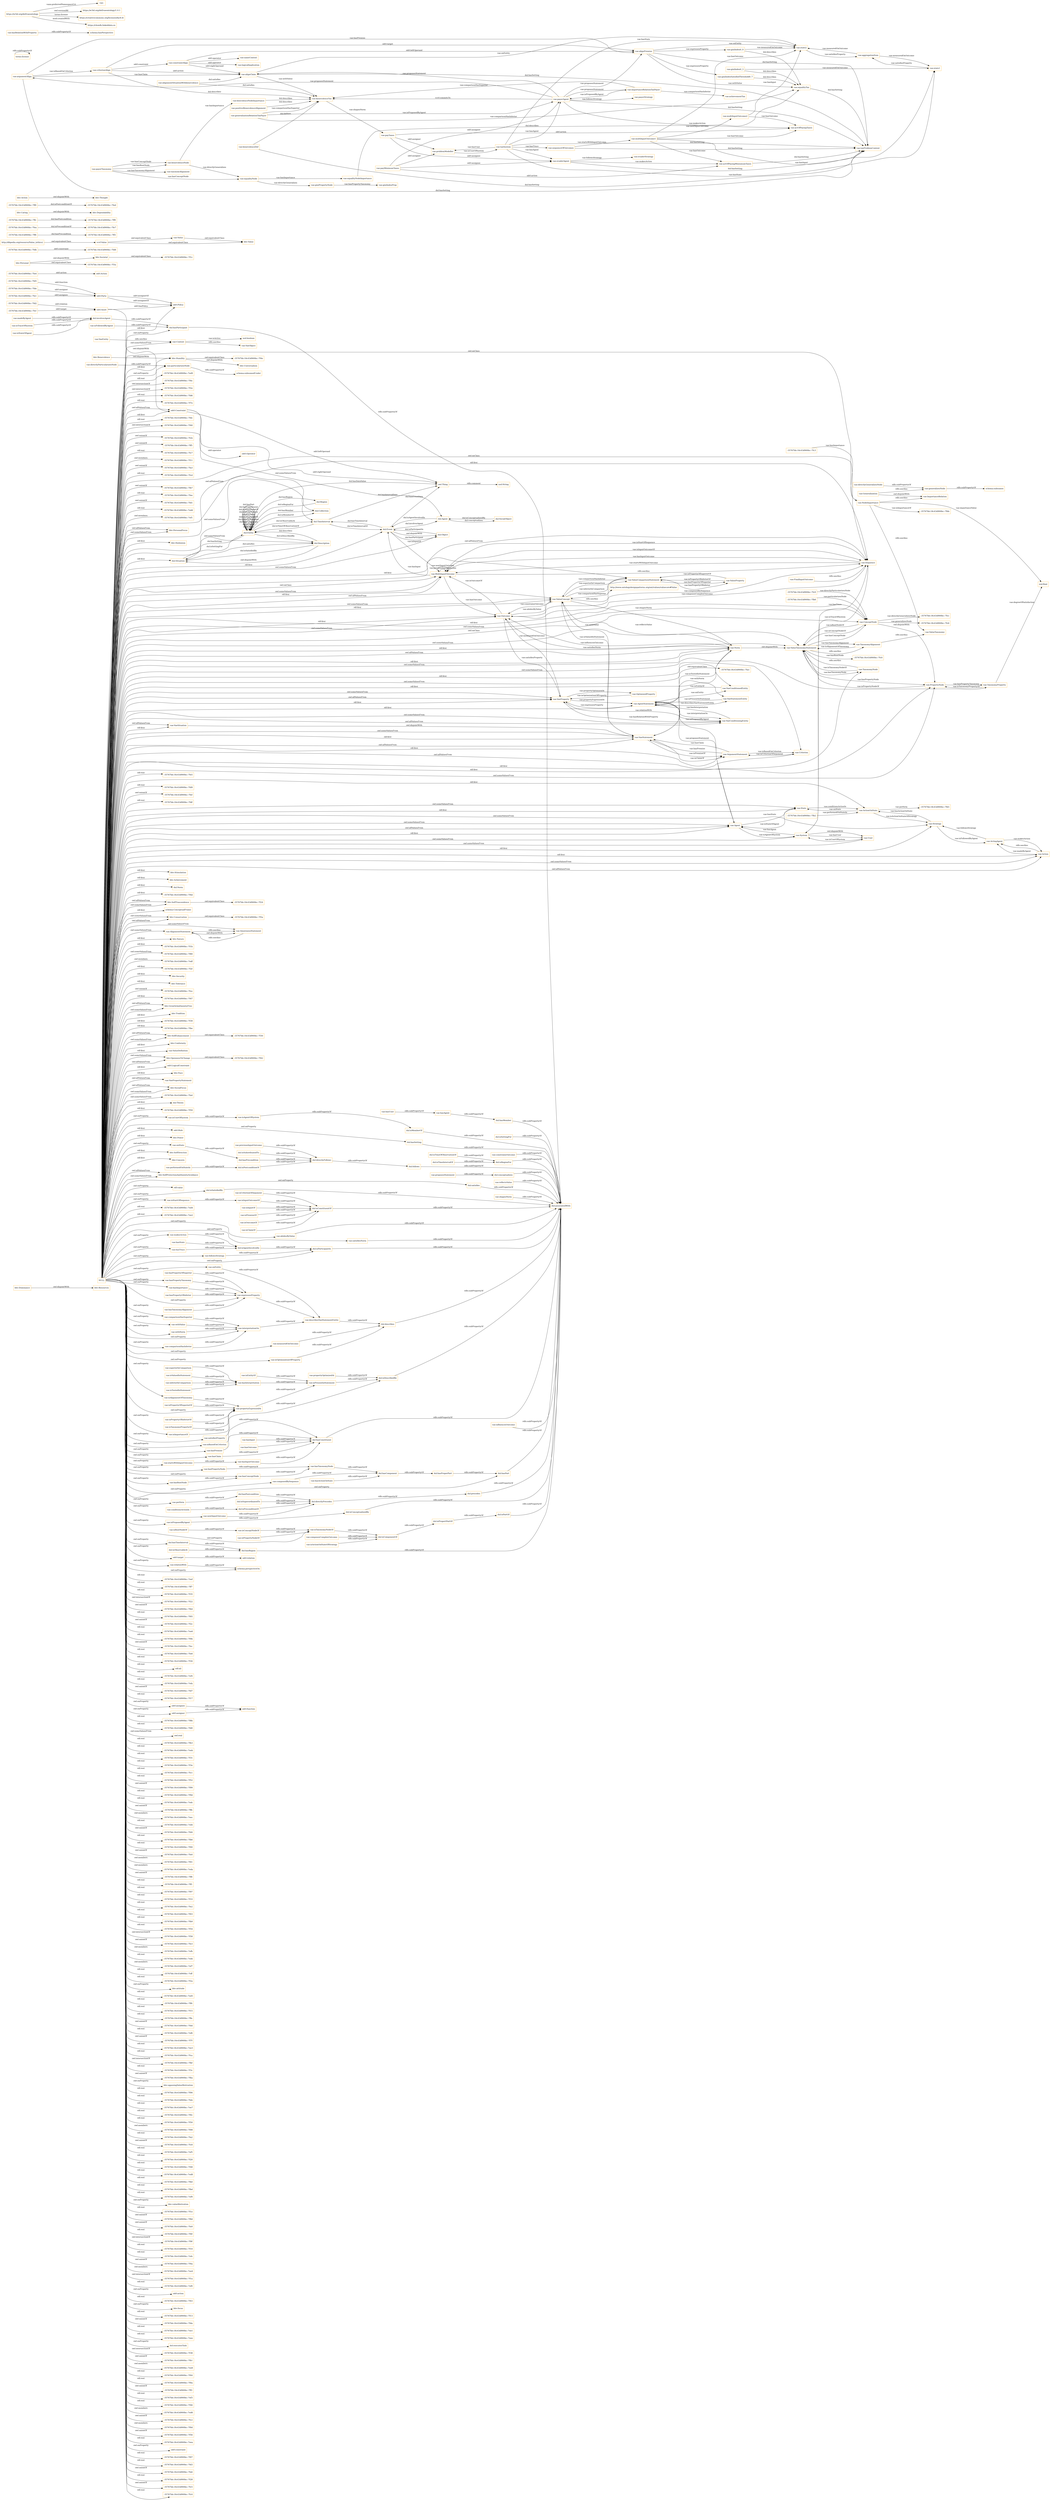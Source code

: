 digraph ar2dtool_diagram { 
rankdir=LR;
size="1501"
node [shape = rectangle, color="orange"]; "bhv:Dominance" "dul:Situation" "odrl:Action" "bhv:PersonalFocus" "bhv:Hedonism" "bhv:Societal" "-35767bb:18c43d900bc:-7fdb" "vae:NodeImportance" "-35767bb:18c43d900bc:-7fc9" "bhv:Universalism" "-35767bb:18c43d900bc:-7fc3" "vae:Value" "-35767bb:18c43d900bc:-7ff3" "bhv:Stimulation" "odrl:Policy" "bhv:Achievement" "bhv:Value" "dul:Norm" "odrl:Operator" "-35767bb:18c43d900bc:-7f4d" "-35767bb:18c43d900bc:-7fcf" "-35767bb:18c43d900bc:-7f42" "vae:VaeProperty" "bhv:SelfTrascendence" "vae:Outcome" "-35767bb:18c43d900bc:-7fea" "schema:ConceptualFrame" "-35767bb:18c43d900bc:-7fe7" "vae:VaeEntity" "vae:MultiInputOutcome" "-35767bb:18c43d900bc:-7ff9" "-35767bb:18c43d900bc:-7fe4" "bhv:Conservation" "vae:AlignmentStatement" "bhv:Dependability" "dul:SocialObject" "bhv:Caring" "-35767bb:18c43d900bc:-7f4e" "odrl:Asset" "bhv:Nature" "-35767bb:18c43d900bc:-7fd5" "-35767bb:18c43d900bc:-7f1b" "vae:Generalization" "-35767bb:18c43d900bc:-7f80" "-35767bb:18c43d900bc:-7fc0" "vae:Context" "vae:ActionOnState" "vae:VaeStatement" "vae:TaxonomyProperty" "-35767bb:18c43d900bc:-7f3a" "-35767bb:18c43d900bc:-7f2f" "bhv:Security" "vae:ConceptNode" "dul:Object" "-35767bb:18c43d900bc:-7f30" "bhv:Tolerance" "vae:System" "http://dbpedia.org/resource/Value_(ethics)" "bhv:Humility" "-35767bb:18c43d900bc:-7fc6" "-35767bb:18c43d900bc:-7ffc" "-35767bb:18c43d900bc:-7f47" "odrl:Party" "vae:Norm" "bhv:GrowthAndAnxietyFree" "vae:User" "vae:Sequence" "-35767bb:18c43d900bc:-7fa1" "vae:AgentStatement" "vae:VaeConditionedEntity" "bhv:Tradition" "dul:Event" "dul:Agent" "vae:ValueTaxonomyStatement" "-35767bb:18c43d900bc:-7fb8" "-35767bb:18c43d900bc:-7ff0" "-35767bb:18c43d900bc:-7f39" "-35767bb:18c43d900bc:-7fbe" "vae:TaxonomyAlignment" "bhv:SelfEnhancement" "vae:Strategy" "-35767bb:18c43d900bc:-7fb2" "vae:Agent" "bhv:Benevolence" "vae:FinalInputOutcome" "-35767bb:18c43d900bc:-7fcc" "-35767bb:18c43d900bc:-7f1c" "vae:VaeSituation" "bhv:Conformity" "vae:Action" "-35767bb:18c43d900bc:-7f5a" "bhv:Resources" "dul:Collection" "vae:AwarenessStatement" "-35767bb:18c43d900bc:-7ff6" "vae:ValueDefinition" "bhv:OpennessToChange" "vae:ActingAgent" "odrl:LogicalConstraint" "vae:ValueConcept" "vae:PropertyNode" "vae:ValueProperty" "vae:ValueComparisonStatement" "-35767bb:18c43d900bc:-7fd2" "vae:VaeStatementEntity" "vae:Criterion" "bhv:Thought" "dul:TimeInterval" "vae:State" "dul:Entity" "bhv:Face" "vae:VaeConditioningEntity" "vae:TaxonomyNode" "vae:VaePropertyStatement" "bhv:SocialFocus" "-35767bb:18c43d900bc:-7fa4" "-35767bb:18c43d900bc:-7fde" "odrl:Constraint" "-35767bb:18c43d900bc:-7fd8" "vae:OptimizedProperty" "dul:Theory" "-35767bb:18c43d900bc:-7f59" "dul:Region" "dul:Description" "bhv:Action" "vcvf:Value" "odrl:Rule" "bhv:Power" "vae:ImportanceRelation" "-35767bb:18c43d900bc:-7fb5" "bhv:Personal" "-35767bb:18c43d900bc:-7f24" "vae:ArgumentStatement" "-35767bb:18c43d900bc:-7fed" "-35767bb:18c43d900bc:-7fbb" "bhv:SelfDirection" "bhv:Concern" "-35767bb:18c43d900bc:-7fe1" "bhv:SelfProtectionAndAnxietyAvoidance" ; /*classes style*/
	"bhv:Action" -> "bhv:Thought" [ label = "owl:disjointWith" ];
	"vae:particularizesNode" -> "schema:subsumedUnder" [ label = "rdfs:subPropertyOf" ];
	"vae:hasConceptNode" -> "vae:hasTaxonomyNode" [ label = "rdfs:subPropertyOf" ];
	"vae:ConceptNode" -> "vae:PropertyNode" [ label = "owl:disjointWith" ];
	"vae:argumentAlign" -> "vae:criterionAlign" [ label = "vae:isBasedOnCriterion" ];
	"vae:argumentAlign" -> "vae:alignPremise" [ label = "vae:hasPremise" ];
	"vae:argumentAlign" -> "vae:alignClaim" [ label = "vae:hasClaim" ];
	"vae:argumentAlign" -> "vae:taxProblemContext" [ label = "dul:hasSetting" ];
	"vae:isTaxonomyNodeOf" -> "dul:isComponentOf" [ label = "rdfs:subPropertyOf" ];
	"vae:previousInputOutcome" -> "dul:directlyFollows" [ label = "rdfs:subPropertyOf" ];
	"vae:proposesStatement" -> "dul:conceptualizes" [ label = "rdfs:subPropertyOf" ];
	"vae:hasTaxonomyNode" -> "dul:hasComponent" [ label = "rdfs:subPropertyOf" ];
	"vae:giniPropertyNode" -> "vae:giniIndexProp" [ label = "vae:hasPropertyTaxonomy" ];
	"dul:isSatisfiedBy" -> "dul:associatedWith" [ label = "rdfs:subPropertyOf" ];
	"vae:nextInputOutcome" -> "dul:directlyPrecedes" [ label = "rdfs:subPropertyOf" ];
	"vae:abidesByValue" -> "dul:associatedWith" [ label = "rdfs:subPropertyOf" ];
	"vae:VaeSituation" -> "vae:VaeStatement" [ label = "owl:disjointWith" ];
	"vae:benvolenceNodeImportance" -> "vae:benevolenceTax" [ label = "dul:describes" ];
	"dul:conceptualizes" -> "dul:associatedWith" [ label = "rdfs:subPropertyOf" ];
	"vae:comparisonHasInferior" -> "vae:interpretationOn" [ label = "rdfs:subPropertyOf" ];
	"vae:hasTrace" -> "dul:isAgentInvolvedIn" [ label = "rdfs:subPropertyOf" ];
	"vae:shapesNorm" -> "dul:associatedWith" [ label = "rdfs:subPropertyOf" ];
	"vae:isInputOf" -> "dul:isConstituentOf" [ label = "rdfs:subPropertyOf" ];
	"dul:involvesAgent" -> "dul:hasParticipant" [ label = "rdfs:subPropertyOf" ];
	"dul:isObservableAt" -> "dul:hasRegion" [ label = "rdfs:subPropertyOf" ];
	"terms:license" -> "terms:license" [ label = "rdfs:subPropertyOf" ];
	"vae:multiInputOutcome2" -> "vae:actOfPayingTaxes" [ label = "vae:hasOutcome" ];
	"vae:multiInputOutcome2" -> "vae:state2" [ label = "vae:hasInput" ];
	"vae:satisfiesNorm" -> "dul:associatedWith" [ label = "rdfs:subPropertyOf" ];
	"bhv:SelfTrascendence" -> "-35767bb:18c43d900bc:-7f24" [ label = "owl:equivalentClass" ];
	"dul:isAgentInvolvedIn" -> "dul:isParticipantIn" [ label = "rdfs:subPropertyOf" ];
	"http://dbpedia.org/resource/Value_(ethics)" -> "vcvf:Value" [ label = "owl:equivalentClass" ];
	"vae:describesVaeStatementEntity" -> "dul:describes" [ label = "rdfs:subPropertyOf" ];
	"vae:hasPropertyTaxonomy" -> "vae:expressesProperty" [ label = "rdfs:subPropertyOf" ];
	"dul:Event" -> "dul:Object" [ label = "owl:disjointWith" ];
	"vae:isPremiseOf" -> "dul:isConstituentOf" [ label = "rdfs:subPropertyOf" ];
	"dul:isConstituentOf" -> "dul:associatedWith" [ label = "rdfs:subPropertyOf" ];
	"vae:interpretationOn" -> "vae:describesVaeStatementEntity" [ label = "rdfs:subPropertyOf" ];
	"vae:isTestedInStatement" -> "vae:hasInterpretation" [ label = "rdfs:subPropertyOf" ];
	"dul:Description" -> "dul:Situation" [ label = "owl:disjointWith" ];
	"vae:giniIndex0_3" -> "vae:state1" [ label = "vae:measuredOnOutcome" ];
	"vae:giniIndex0_3" -> "vae:equalityTax" [ label = "dul:describes" ];
	"vae:madeByAgent" -> "dul:involvesAgent" [ label = "rdfs:subPropertyOf" ];
	"dul:isPreconditionOf" -> "dul:directlyPrecedes" [ label = "rdfs:subPropertyOf" ];
	"vae:isOutcomeOf" -> "dul:isConstituentOf" [ label = "rdfs:subPropertyOf" ];
	"vae:isPresentInStatement" -> "dul:isDescribedBy" [ label = "rdfs:subPropertyOf" ];
	"vae:hasInput" -> "dul:hasConstituent" [ label = "rdfs:subPropertyOf" ];
	"bhv:Personal" -> "bhv:Societal" [ label = "owl:disjointWith" ];
	"bhv:Personal" -> "-35767bb:18c43d900bc:-7f3a" [ label = "owl:equivalentClass" ];
	"vae:hasUser" -> "vae:hasAgent" [ label = "rdfs:subPropertyOf" ];
	"vae:equalityTax" -> "vae:taxProblemContext" [ label = "dul:hasSetting" ];
	"vae:influencesOutcome" -> "dul:associatedWith" [ label = "rdfs:subPropertyOf" ];
	"dul:hasPart" -> "dul:associatedWith" [ label = "rdfs:subPropertyOf" ];
	"vae:onState" -> "dul:hasPrecondition" [ label = "rdfs:subPropertyOf" ];
	"vae:hasActionOnState" -> "dul:hasComponent" [ label = "rdfs:subPropertyOf" ];
	"vae:AgentStatement" -> "-35767bb:18c43d900bc:-7fa1" [ label = "owl:equivalentClass" ];
	"vae:hasPropertyNode" -> "vae:hasTaxonomyNode" [ label = "rdfs:subPropertyOf" ];
	"vae:payMinimumTaxes" -> "vae:problemModeller" [ label = "odrl:assigner" ];
	"vae:payMinimumTaxes" -> "vae:payerAgent" [ label = "odrl:assignee" ];
	"vae:payMinimumTaxes" -> "vae:evaderAgent" [ label = "odrl:assignee" ];
	"vae:payMinimumTaxes" -> "vae:actOfPayingMiniumumTaxes" [ label = "odrl:action" ];
	"vae:equalityNode" -> "vae:giniPropertyNode" [ label = "vae:directlyGeneralizes" ];
	"vae:equalityNode" -> "vae:equalityNodeImportance" [ label = "vae:hasImportance" ];
	"dul:hasPrecondition" -> "dul:directlyFollows" [ label = "rdfs:subPropertyOf" ];
	"vae:hasPropertyOfSuperior" -> "vae:expressesProperty" [ label = "rdfs:subPropertyOf" ];
	"odrl:Asset" -> "odrl:Constraint" [ label = "owl:disjointWith" ];
	"bhv:Conservation" -> "-35767bb:18c43d900bc:-7f5a" [ label = "owl:equivalentClass" ];
	"dul:hasRegion" -> "dul:associatedWith" [ label = "rdfs:subPropertyOf" ];
	"vae:isPropertyNodeOf" -> "vae:isTaxonomyNodeOf" [ label = "rdfs:subPropertyOf" ];
	"bhv:Societal" -> "-35767bb:18c43d900bc:-7f1c" [ label = "owl:equivalentClass" ];
	"dul:precedes" -> "dul:associatedWith" [ label = "rdfs:subPropertyOf" ];
	"vae:comparisonHasSuperior" -> "vae:interpretationOn" [ label = "rdfs:subPropertyOf" ];
	"vae:hasOutcome" -> "dul:hasConstituent" [ label = "rdfs:subPropertyOf" ];
	"vae:Norm" -> "vae:ValueTaxonomyStatement" [ label = "owl:disjointWith" ];
	"vae:alignPremise" -> "vae:equalityTax" [ label = "vae:withValue" ];
	"vae:alignPremise" -> "vae:state2" [ label = "vae:onEntity" ];
	"vae:alignPremise" -> "vae:giniIndexSatisfiedThreshold0_7" [ label = "vae:expressesProperty" ];
	"vae:alignPremise" -> "vae:giniIndex0_9" [ label = "vae:expressesProperty" ];
	"vae:alignPremise" -> "vae:taxProblemContext" [ label = "dul:hasSetting" ];
	"vae:isProposedByAgent" -> "dul:isConceptualizedBy" [ label = "rdfs:subPropertyOf" ];
	"dul:isComponentOf" -> "dul:isPropertPartOf" [ label = "rdfs:subPropertyOf" ];
	"vae:Value" -> "bhv:Value" [ label = "owl:equivalentClass" ];
	"bhv:Dominance" -> "bhv:Resources" [ label = "owl:disjointWith" ];
	"vae:isEntityOf" -> "vae:isPresentInStatement" [ label = "rdfs:subPropertyOf" ];
	"dul:isConceptualizedBy" -> "dul:associatedWith" [ label = "rdfs:subPropertyOf" ];
	"vae:MultiInputOutcome" -> "vae:Sequence" [ label = "rdfs:seeAlso" ];
	"vae:propertyExpressedAt" -> "vae:isPresentInStatement" [ label = "rdfs:subPropertyOf" ];
	"vae:payerAgent" -> "vae:taxProblemContext" [ label = "dul:hasSetting" ];
	"vae:payerAgent" -> "vae:importanceRelationTaxPayer" [ label = "vae:proposesStatement" ];
	"vae:payerAgent" -> "vae:payerStrategy" [ label = "vae:followsStrategy" ];
	"vae:payerAgent" -> "vae:benevolenceTax" [ label = "vcvf:commitsTo" ];
	"vae:payerAgent" -> "vae:argumentAlign" [ label = "vae:proposesStatement" ];
	"vae:payerAgent" -> "vae:alignClaim" [ label = "vae:proposesStatement" ];
	"vae:payerAgent" -> "vae:actOfPayingTaxes" [ label = "vae:makesAction" ];
	"vae:payerAgent" -> "vae:alignPremise" [ label = "vae:proposesStatement" ];
	"vae:hasState" -> "dul:isAgentInvolvedIn" [ label = "rdfs:subPropertyOf" ];
	"vae:AwarenessStatement" -> "vae:AlignmentStatement" [ label = "rdfs:seeAlso" ];
	"vae:isConceptNodeOf" -> "vae:isTaxonomyNodeOf" [ label = "rdfs:subPropertyOf" ];
	"bhv:Caring" -> "bhv:Dependability" [ label = "owl:disjointWith" ];
	"vae:payTaxes" -> "vae:problemModeller" [ label = "odrl:assigner" ];
	"vae:payTaxes" -> "vae:evaderAgent" [ label = "odrl:assignee" ];
	"vae:payTaxes" -> "vae:actOfPayingTaxes" [ label = "odrl:action" ];
	"vae:hasRootNode" -> "vae:hasConceptNode" [ label = "rdfs:subPropertyOf" ];
	"vae:isAgentOfSystem" -> "dul:isMemberOf" [ label = "rdfs:subPropertyOf" ];
	"dul:hasProperPart" -> "dul:hasPart" [ label = "rdfs:subPropertyOf" ];
	"vae:aggregationSum" -> "vae:state2" [ label = "vae:measuredOnOutcome" ];
	"vae:aggregationSum" -> "vae:state1" [ label = "vae:measuredOnOutcome" ];
	"vae:ValueConcept" -> "http://www.ontologydesignpatterns.org/ont/values/valuecore#Value" [ label = "rdfs:seeAlso" ];
	"vae:state1" -> "vae:aggregationSum" [ label = "vae:satisfiesProperty" ];
	"vae:isInputOutcomeOf" -> "dul:isConstituentOf" [ label = "rdfs:subPropertyOf" ];
	"vae:payerTaxonomy" -> "vae:taxonomAlignment" [ label = "vae:hasTaxonomyAlignment" ];
	"vae:payerTaxonomy" -> "vae:benevolenceNode" [ label = "vae:hasRootNode" ];
	"vae:payerTaxonomy" -> "vae:equalityNode" [ label = "vae:hasConceptNode" ];
	"vae:payerTaxonomy" -> "vae:benevolenceNode" [ label = "vae:hasConceptNode" ];
	"vae:isTaxonomyPropertyOf" -> "vae:propertyExpressedAt" [ label = "rdfs:subPropertyOf" ];
	"vae:giniIndex0_9" -> "vae:state2" [ label = "vae:measuredOnOutcome" ];
	"vae:giniIndex0_9" -> "vae:equalityTax" [ label = "dul:describes" ];
	"vae:directlyParticularizesNode" -> "vae:particularizesNode" [ label = "rdfs:subPropertyOf" ];
	"vae:isRootNodeOf" -> "vae:isConceptNodeOf" [ label = "rdfs:subPropertyOf" ];
	"vae:problemModeller" -> "vae:taxSystem" [ label = "vae:isUserOfSystem" ];
	"dul:hasSetting" -> "dul:associatedWith" [ label = "rdfs:subPropertyOf" ];
	"dul:hasMember" -> "dul:associatedWith" [ label = "rdfs:subPropertyOf" ];
	"vae:expressesProperty" -> "vae:describesVaeStatementEntity" [ label = "rdfs:subPropertyOf" ];
	"vae:taxSystem" -> "vae:problemModeller" [ label = "vae:hasUser" ];
	"vae:taxSystem" -> "vae:sequenceOfOutcomes" [ label = "vae:hasTrace" ];
	"vae:taxSystem" -> "vae:state2" [ label = "vae:hasState" ];
	"vae:taxSystem" -> "vae:state1" [ label = "vae:hasState" ];
	"vae:taxSystem" -> "vae:payerAgent" [ label = "vae:hasAgent" ];
	"vae:taxSystem" -> "vae:evaderAgent" [ label = "vae:hasAgent" ];
	"vae:taxSystem" -> "vae:taxProblemContext" [ label = "dul:hasSetting" ];
	"vae:hasAgent" -> "dul:hasMember" [ label = "rdfs:subPropertyOf" ];
	"vae:isFollowedByAgent" -> "dul:hasParticipant" [ label = "rdfs:subPropertyOf" ];
	"vae:criterionAlign" -> "vae:alignPremise" [ label = "odrl:target" ];
	"vae:criterionAlign" -> "vae:constraintAlign" [ label = "odrl:constraint" ];
	"vae:criterionAlign" -> "vae:alignClaim" [ label = "odrl:action" ];
	"vae:criterionAlign" -> "vae:benevolenceTax" [ label = "dul:describes" ];
	"vae:hasRelationWithProperty" -> "schema:hasPerspective" [ label = "rdfs:subPropertyOf" ];
	"vae:measuredOnOutcome" -> "dul:describes" [ label = "rdfs:subPropertyOf" ];
	"vae:isImportanceOf" -> "vae:propertyExpressedAt" [ label = "rdfs:subPropertyOf" ];
	"dul:isSettingFor" -> "dul:associatedWith" [ label = "rdfs:subPropertyOf" ];
	"vae:perform" -> "dul:hasPostcondition" [ label = "rdfs:subPropertyOf" ];
	"vcvf:Value" -> "bhv:Value" [ label = "owl:equivalentClass" ];
	"vcvf:Value" -> "vae:Value" [ label = "owl:equivalentClass" ];
	"dul:isPartOf" -> "dul:associatedWith" [ label = "rdfs:subPropertyOf" ];
	"vae:isTraceOfSystem" -> "dul:involvesAgent" [ label = "rdfs:subPropertyOf" ];
	"dul:isParticipantIn" -> "dul:associatedWith" [ label = "rdfs:subPropertyOf" ];
	"vae:directlyGeneralizesNode" -> "vae:generalizesNode" [ label = "rdfs:subPropertyOf" ];
	"dul:hasTimeInterval" -> "dul:hasRegion" [ label = "rdfs:subPropertyOf" ];
	"vae:importanceRelationTaxPayer" -> "vae:payerAgent" [ label = "vae:isProposedByAgent" ];
	"vae:importanceRelationTaxPayer" -> "vae:benevolenceTax" [ label = "vae:comparisonHasSuperior" ];
	"vae:importanceRelationTaxPayer" -> "vae:achievementTax" [ label = "vae:comparisonHasInferior" ];
	"vae:conditionsActionIn" -> "dul:isPreconditionOf" [ label = "rdfs:subPropertyOf" ];
	"vae:superiorInComparison" -> "vae:hasInterpretation" [ label = "rdfs:subPropertyOf" ];
	"vae:System" -> "vae:User" [ label = "owl:disjointWith" ];
	"dul:satisfies" -> "dul:associatedWith" [ label = "rdfs:subPropertyOf" ];
	"vae:TaxonomyNode" -> "vae:ValueTaxonomyStatement" [ label = "rdfs:seeAlso" ];
	"vae:ValueTaxonomyStatement" -> "vae:TaxonomyAlignment" [ label = "rdfs:seeAlso" ];
	"vae:followsStrategy" -> "dul:isParticipantIn" [ label = "rdfs:subPropertyOf" ];
	"vae:hasPropertyOfInferior" -> "vae:expressesProperty" [ label = "rdfs:subPropertyOf" ];
	"vae:composedBySequence" -> "dul:hasComponent" [ label = "rdfs:subPropertyOf" ];
	"vae:isActionOnStateOfStrategy" -> "dul:isComponentOf" [ label = "rdfs:subPropertyOf" ];
	"https://w3id.org/def/vaeontology" -> "vae:" [ label = "vann:preferredNamespaceUri" ];
	"https://w3id.org/def/vaeontology" -> "https://w3id.org/def/vaeontology/1.0.1" [ label = "owl:versionIRI" ];
	"https://w3id.org/def/vaeontology" -> "https://creativecommons.org/licenses/by/4.0/" [ label = "terms:license" ];
	"https://w3id.org/def/vaeontology" -> "https://chowlk.linkeddata.es" [ label = "mod:createdWith" ];
	"vae:benevolenceTax" -> "vae:payTaxes" [ label = "vae:shapesNorm" ];
	"dul:hasComponent" -> "dul:hasProperPart" [ label = "rdfs:subPropertyOf" ];
	"vae:startsWithInputOutcome" -> "vae:hasInputOutcome" [ label = "rdfs:subPropertyOf" ];
	"dul:hasParticipant" -> "dul:associatedWith" [ label = "rdfs:subPropertyOf" ];
	"vae:isOptimizationOfProperty" -> "dul:describes" [ label = "rdfs:subPropertyOf" ];
	"vae:propertyOptimizedAt" -> "dul:isDescribedBy" [ label = "rdfs:subPropertyOf" ];
	"bhv:Humility" -> "bhv:Universalism" [ label = "owl:disjointWith" ];
	"bhv:Humility" -> "-35767bb:18c43d900bc:-7f4e" [ label = "owl:equivalentClass" ];
	"vae:FinalInputOutcome" -> "vae:Sequence" [ label = "rdfs:seeAlso" ];
	"odrl:target" -> "odrl:relation" [ label = "rdfs:subPropertyOf" ];
	"vae:benevolenceDef" -> "vae:benevolenceTax" [ label = "dul:defines" ];
	"vae:benevolenceDef" -> "vae:taxProblemContext" [ label = "dul:hasSetting" ];
	"bhv:SelfEnhancement" -> "-35767bb:18c43d900bc:-7f30" [ label = "owl:equivalentClass" ];
	"dul:directlyPrecedes" -> "dul:precedes" [ label = "rdfs:subPropertyOf" ];
	"vae:makesAction" -> "dul:isAgentInvolvedIn" [ label = "rdfs:subPropertyOf" ];
	"vae:constrainsOutcome" -> "dul:associatedWith" [ label = "rdfs:subPropertyOf" ];
	"vae:withValue" -> "vae:interpretationOn" [ label = "rdfs:subPropertyOf" ];
	"vae:constraintAlign" -> "vae:alignClaim" [ label = "odrl:rightOperand" ];
	"vae:constraintAlign" -> "vae:sameContext" [ label = "odrl:operator" ];
	"vae:constraintAlign" -> "vae:logicalImplication" [ label = "odrl:operator" ];
	"vae:constraintAlign" -> "vae:alignPremise" [ label = "odrl:leftOperand" ];
	"dul:isRegionFor" -> "dul:associatedWith" [ label = "rdfs:subPropertyOf" ];
	"dul:describes" -> "dul:associatedWith" [ label = "rdfs:subPropertyOf" ];
	"vae:satisfiesProperty" -> "dul:isDescribedBy" [ label = "rdfs:subPropertyOf" ];
	"vae:isAlignmentOfTaxonomy" -> "vae:propertyExpressedAt" [ label = "rdfs:subPropertyOf" ];
	"vae:TaxonomyAlignment" -> "vae:ValueTaxonomy" [ label = "rdfs:seeAlso" ];
	"vae:generalizationRelationTaxPayer" -> "vae:payerAgent" [ label = "vae:isProposedByAgent" ];
	"vae:generalizationRelationTaxPayer" -> "vae:benevolenceTax" [ label = "vae:comparisonHasSuperior" ];
	"vae:generalizationRelationTaxPayer" -> "vae:equalityTax" [ label = "vae:comparisonHasInferior" ];
	"vae:hasImportance" -> "vae:expressesProperty" [ label = "rdfs:subPropertyOf" ];
	"vae:alignClaim" -> "vae:benevolenceTax" [ label = "vae:withValue" ];
	"vae:alignClaim" -> "vae:state2" [ label = "vae:onEntity" ];
	"vae:alignClaim" -> "vae:taxProblemContext" [ label = "dul:hasSetting" ];
	"dul:isDescribedBy" -> "dul:associatedWith" [ label = "rdfs:subPropertyOf" ];
	"vae:actOfPayingMiniumumTaxes" -> "vae:taxProblemContext" [ label = "dul:hasSetting" ];
	"vae:relationWith" -> "schema:perspectiveOn" [ label = "rdfs:subPropertyOf" ];
	"vae:NodeImportance" -> "vae:ValueTaxonomy" [ label = "rdfs:seeAlso" ];
	"vae:NodeImportance" -> "vae:ImportanceRelation" [ label = "rdfs:seeAlso" ];
	"dul:isSubordinatedTo" -> "dul:directlyFollows" [ label = "rdfs:subPropertyOf" ];
	"vae:multiInputOutcome1" -> "vae:multiInputOutcome2" [ label = "vae:nextInputOutcome" ];
	"vae:multiInputOutcome1" -> "vae:state2" [ label = "vae:hasOutcome" ];
	"vae:multiInputOutcome1" -> "vae:actOfPayingTaxes" [ label = "vae:hasOutcome" ];
	"vae:multiInputOutcome1" -> "vae:actOfPayingMiniumumTaxes" [ label = "vae:hasOutcome" ];
	"vae:multiInputOutcome1" -> "vae:state1" [ label = "vae:hasInput" ];
	"vae:Action" -> "vae:ActingAgent" [ label = "rdfs:seeAlso" ];
	"vae:isValuedInStatement" -> "vae:hasInterpretation" [ label = "rdfs:subPropertyOf" ];
	"vae:sequenceOfOutcomes" -> "vae:multiInputOutcome1" [ label = "vae:startsWithInputOutcome" ];
	"vae:sequenceOfOutcomes" -> "vae:taxProblemContext" [ label = "dul:hasSetting" ];
	"vae:inferiorInComparison" -> "vae:hasInterpretation" [ label = "rdfs:subPropertyOf" ];
	"vae:VaeEntity" -> "vae:Context" [ label = "rdfs:seeAlso" ];
	"vae:withNorm" -> "vae:interpretationOn" [ label = "rdfs:subPropertyOf" ];
	"vae:isClaimOf" -> "dul:isConstituentOf" [ label = "rdfs:subPropertyOf" ];
	"vae:hasInputOutcome" -> "dul:hasConstituent" [ label = "rdfs:subPropertyOf" ];
	"vae:alignmentSituationWithbenevolence" -> "vae:benevolenceTax" [ label = "dul:satisfies" ];
	"vae:alignmentSituationWithbenevolence" -> "vae:alignClaim" [ label = "dul:satisfies" ];
	"vae:isPropertyOfSuperiorOf" -> "vae:propertyExpressedAt" [ label = "rdfs:subPropertyOf" ];
	"vae:evaderAgent" -> "vae:actOfPayingMiniumumTaxes" [ label = "vae:makesAction" ];
	"vae:evaderAgent" -> "vae:evaderStrategy" [ label = "vae:followsStrategy" ];
	"vae:evaderAgent" -> "vae:taxProblemContext" [ label = "dul:hasSetting" ];
	"vae:isStateOfAgent" -> "dul:involvesAgent" [ label = "rdfs:subPropertyOf" ];
	"dul:isPropertPartOf" -> "dul:isPartOf" [ label = "rdfs:subPropertyOf" ];
	"vae:Generalization" -> "vae:generalizesNode" [ label = "rdfs:seeAlso" ];
	"vae:Generalization" -> "vae:ImportanceRelation" [ label = "owl:disjointWith" ];
	"vae:Context" -> "vae:VaeObject" [ label = "rdfs:seeAlso" ];
	"NULL" -> "-35767bb:18c43d900bc:-7eef" [ label = "rdf:rest" ];
	"NULL" -> "-35767bb:18c43d900bc:-7ff7" [ label = "rdf:rest" ];
	"NULL" -> "-35767bb:18c43d900bc:-7f35" [ label = "rdf:rest" ];
	"NULL" -> "-35767bb:18c43d900bc:-7f22" [ label = "owl:intersectionOf" ];
	"NULL" -> "-35767bb:18c43d900bc:-7fb4" [ label = "owl:unionOf" ];
	"NULL" -> "dul:Collection" [ label = "owl:allValuesFrom" ];
	"NULL" -> "vae:hasConceptNode" [ label = "owl:onProperty" ];
	"NULL" -> "-35767bb:18c43d900bc:-7f05" [ label = "rdf:rest" ];
	"NULL" -> "-35767bb:18c43d900bc:-7f2c" [ label = "owl:unionOf" ];
	"NULL" -> "-35767bb:18c43d900bc:-7fbe" [ label = "rdf:first" ];
	"NULL" -> "bhv:PersonalFocus" [ label = "owl:someValuesFrom" ];
	"NULL" -> "-35767bb:18c43d900bc:-7ee6" [ label = "rdf:rest" ];
	"NULL" -> "bhv:Hedonism" [ label = "rdf:first" ];
	"NULL" -> "-35767bb:18c43d900bc:-7f0b" [ label = "rdf:rest" ];
	"NULL" -> "bhv:Conservation" [ label = "owl:allValuesFrom" ];
	"NULL" -> "-35767bb:18c43d900bc:-7fec" [ label = "owl:unionOf" ];
	"NULL" -> "-35767bb:18c43d900bc:-7fe8" [ label = "rdf:rest" ];
	"NULL" -> "-35767bb:18c43d900bc:-7f26" [ label = "rdf:rest" ];
	"NULL" -> "rdf:nil" [ label = "rdf:rest" ];
	"NULL" -> "vae:VaeConditioningEntity" [ label = "owl:someValuesFrom" ];
	"NULL" -> "vae:isBasedOnCriterion" [ label = "owl:onProperty" ];
	"NULL" -> "-35767bb:18c43d900bc:-7ef4" [ label = "rdf:rest" ];
	"NULL" -> "vae:isTaxonomyNodeOf" [ label = "owl:onProperty" ];
	"NULL" -> "vae:interpretationOn" [ label = "owl:onProperty" ];
	"NULL" -> "vae:ConceptNode" [ label = "rdf:first" ];
	"NULL" -> "-35767bb:18c43d900bc:-7efa" [ label = "rdf:rest" ];
	"NULL" -> "vae:PropertyNode" [ label = "rdf:first" ];
	"NULL" -> "-35767bb:18c43d900bc:-7fd7" [ label = "owl:unionOf" ];
	"NULL" -> "-35767bb:18c43d900bc:-7f17" [ label = "rdf:rest" ];
	"NULL" -> "odrl:assignee" [ label = "owl:onProperty" ];
	"NULL" -> "-35767bb:18c43d900bc:-7f8b" [ label = "rdf:rest" ];
	"NULL" -> "vae:ConceptNode" [ label = "owl:someValuesFrom" ];
	"NULL" -> "-35767bb:18c43d900bc:-7fd0" [ label = "rdf:rest" ];
	"NULL" -> "vae:expressesProperty" [ label = "owl:onProperty" ];
	"NULL" -> "vae:VaeSituation" [ label = "owl:allValuesFrom" ];
	"NULL" -> "dul:hasSetting" [ label = "owl:onProperty" ];
	"NULL" -> "bhv:SelfTrascendence" [ label = "owl:someValuesFrom" ];
	"NULL" -> "owl:real" [ label = "owl:someValuesFrom" ];
	"NULL" -> "-35767bb:18c43d900bc:-7fb3" [ label = "rdf:rest" ];
	"NULL" -> "-35767bb:18c43d900bc:-7eeb" [ label = "rdf:rest" ];
	"NULL" -> "odrl:LogicalConstraint" [ label = "rdf:first" ];
	"NULL" -> "-35767bb:18c43d900bc:-7f31" [ label = "rdf:rest" ];
	"NULL" -> "-35767bb:18c43d900bc:-7f3e" [ label = "rdf:rest" ];
	"NULL" -> "vae:onEntity" [ label = "owl:onProperty" ];
	"NULL" -> "vae:VaeConditioningEntity" [ label = "owl:allValuesFrom" ];
	"NULL" -> "-35767bb:18c43d900bc:-7fc1" [ label = "rdf:rest" ];
	"NULL" -> "vae:TaxonomyNode" [ label = "rdf:first" ];
	"NULL" -> "vae:abidesByValue" [ label = "owl:onProperty" ];
	"NULL" -> "-35767bb:18c43d900bc:-7f52" [ label = "rdf:rest" ];
	"NULL" -> "vae:comparisonHasInferior" [ label = "owl:onProperty" ];
	"NULL" -> "vae:isUserOfSystem" [ label = "owl:onProperty" ];
	"NULL" -> "-35767bb:18c43d900bc:-7f99" [ label = "owl:unionOf" ];
	"NULL" -> "-35767bb:18c43d900bc:-7f9d" [ label = "rdf:rest" ];
	"NULL" -> "-35767bb:18c43d900bc:-7edc" [ label = "rdf:rest" ];
	"NULL" -> "-35767bb:18c43d900bc:-7ffb" [ label = "owl:unionOf" ];
	"NULL" -> "vae:ActionOnState" [ label = "rdf:first" ];
	"NULL" -> "vae:VaeStatement" [ label = "owl:someValuesFrom" ];
	"NULL" -> "vae:Criterion" [ label = "owl:allValuesFrom" ];
	"NULL" -> "odrl:Constraint" [ label = "owl:allValuesFrom" ];
	"NULL" -> "-35767bb:18c43d900bc:-7f47" [ label = "rdf:first" ];
	"NULL" -> "vae:VaeProperty" [ label = "owl:allValuesFrom" ];
	"NULL" -> "-35767bb:18c43d900bc:-7eec" [ label = "owl:members" ];
	"NULL" -> "-35767bb:18c43d900bc:-7efd" [ label = "rdf:rest" ];
	"NULL" -> "bhv:GrowthAndAnxietyFree" [ label = "owl:someValuesFrom" ];
	"NULL" -> "vae:withValue" [ label = "owl:onProperty" ];
	"NULL" -> "vae:Strategy" [ label = "owl:someValuesFrom" ];
	"NULL" -> "vae:ConceptNode" [ label = "owl:onClass" ];
	"NULL" -> "vae:Action" [ label = "rdf:first" ];
	"NULL" -> "-35767bb:18c43d900bc:-7fd4" [ label = "owl:unionOf" ];
	"NULL" -> "vae:MultiInputOutcome" [ label = "owl:someValuesFrom" ];
	"NULL" -> "-35767bb:18c43d900bc:-7fb6" [ label = "rdf:rest" ];
	"NULL" -> "-35767bb:18c43d900bc:-7f00" [ label = "rdf:rest" ];
	"NULL" -> "dul:hasPart" [ label = "owl:onProperty" ];
	"NULL" -> "vae:AwarenessStatement" [ label = "owl:someValuesFrom" ];
	"NULL" -> "-35767bb:18c43d900bc:-7fe0" [ label = "owl:unionOf" ];
	"NULL" -> "-35767bb:18c43d900bc:-7f01" [ label = "owl:members" ];
	"NULL" -> "-35767bb:18c43d900bc:-7eda" [ label = "owl:members" ];
	"NULL" -> "vae:startsWithInputOutcome" [ label = "owl:onProperty" ];
	"NULL" -> "-35767bb:18c43d900bc:-7fa4" [ label = "owl:someValuesFrom" ];
	"NULL" -> "-35767bb:18c43d900bc:-7ff8" [ label = "owl:unionOf" ];
	"NULL" -> "-35767bb:18c43d900bc:-7ff1" [ label = "rdf:rest" ];
	"NULL" -> "vae:Agent" [ label = "owl:someValuesFrom" ];
	"NULL" -> "vae:isStartOfSequence" [ label = "owl:onProperty" ];
	"NULL" -> "bhv:Tradition" [ label = "rdf:first" ];
	"NULL" -> "vae:nextInputOutcome" [ label = "owl:onProperty" ];
	"NULL" -> "vae:Sequence" [ label = "owl:onClass" ];
	"NULL" -> "-35767bb:18c43d900bc:-7f97" [ label = "rdf:rest" ];
	"NULL" -> "vae:hasRootNode" [ label = "owl:onProperty" ];
	"NULL" -> "-35767bb:18c43d900bc:-7f33" [ label = "rdf:rest" ];
	"NULL" -> "-35767bb:18c43d900bc:-7fe2" [ label = "rdf:rest" ];
	"NULL" -> "vae:VaeConditionedEntity" [ label = "owl:someValuesFrom" ];
	"NULL" -> "bhv:SelfEnhancement" [ label = "owl:someValuesFrom" ];
	"NULL" -> "-35767bb:18c43d900bc:-7f03" [ label = "rdf:rest" ];
	"NULL" -> "-35767bb:18c43d900bc:-7fb9" [ label = "rdf:rest" ];
	"NULL" -> "-35767bb:18c43d900bc:-7f54" [ label = "rdf:rest" ];
	"NULL" -> "-35767bb:18c43d900bc:-7f58" [ label = "owl:intersectionOf" ];
	"NULL" -> "bhv:GrowthAndAnxietyFree" [ label = "owl:allValuesFrom" ];
	"NULL" -> "vae:Outcome" [ label = "owl:someValuesFrom" ];
	"NULL" -> "-35767bb:18c43d900bc:-7fe3" [ label = "owl:unionOf" ];
	"NULL" -> "bhv:SelfDirection" [ label = "rdf:first" ];
	"NULL" -> "vae:TaxonomyProperty" [ label = "owl:someValuesFrom" ];
	"NULL" -> "dul:Theory" [ label = "rdf:first" ];
	"NULL" -> "-35767bb:18c43d900bc:-7efb" [ label = "owl:members" ];
	"NULL" -> "-35767bb:18c43d900bc:-7ede" [ label = "rdf:rest" ];
	"NULL" -> "dul:Event" [ label = "rdf:first" ];
	"NULL" -> "-35767bb:18c43d900bc:-7ef7" [ label = "owl:members" ];
	"NULL" -> "vae:NodeImportance" [ label = "owl:onClass" ];
	"NULL" -> "vae:ArgumentStatement" [ label = "rdf:first" ];
	"NULL" -> "-35767bb:18c43d900bc:-7eff" [ label = "rdf:rest" ];
	"NULL" -> "-35767bb:18c43d900bc:-7f2a" [ label = "rdf:rest" ];
	"NULL" -> "bhv:attitude" [ label = "owl:onProperty" ];
	"NULL" -> "vae:Norm" [ label = "rdf:first" ];
	"NULL" -> "-35767bb:18c43d900bc:-7ed5" [ label = "rdf:rest" ];
	"NULL" -> "schema:perspectiveOn" [ label = "owl:onProperty" ];
	"NULL" -> "-35767bb:18c43d900bc:-7ff4" [ label = "rdf:rest" ];
	"NULL" -> "-35767bb:18c43d900bc:-7f39" [ label = "rdf:first" ];
	"NULL" -> "vae:VaeProperty" [ label = "rdf:first" ];
	"NULL" -> "-35767bb:18c43d900bc:-7f15" [ label = "rdf:rest" ];
	"NULL" -> "-35767bb:18c43d900bc:-7ffa" [ label = "rdf:rest" ];
	"NULL" -> "-35767bb:18c43d900bc:-7fdd" [ label = "owl:unionOf" ];
	"NULL" -> "-35767bb:18c43d900bc:-7ef6" [ label = "rdf:rest" ];
	"NULL" -> "-35767bb:18c43d900bc:-7f7f" [ label = "owl:unionOf" ];
	"NULL" -> "-35767bb:18c43d900bc:-7ee3" [ label = "rdf:rest" ];
	"NULL" -> "-35767bb:18c43d900bc:-7fca" [ label = "rdf:rest" ];
	"NULL" -> "-35767bb:18c43d900bc:-7fbf" [ label = "owl:intersectionOf" ];
	"NULL" -> "vae:isImportanceOf" [ label = "owl:onProperty" ];
	"NULL" -> "-35767bb:18c43d900bc:-7f3c" [ label = "rdf:rest" ];
	"NULL" -> "-35767bb:18c43d900bc:-7fba" [ label = "owl:unionOf" ];
	"NULL" -> "bhv:opposingValueMotivation" [ label = "owl:onProperty" ];
	"NULL" -> "bhv:Humility" [ label = "rdf:first" ];
	"NULL" -> "-35767bb:18c43d900bc:-7f06" [ label = "rdf:rest" ];
	"NULL" -> "-35767bb:18c43d900bc:-7feb" [ label = "rdf:rest" ];
	"NULL" -> "-35767bb:18c43d900bc:-7ee7" [ label = "rdf:rest" ];
	"NULL" -> "dul:isSatisfiedBy" [ label = "owl:onProperty" ];
	"NULL" -> "-35767bb:18c43d900bc:-7f0c" [ label = "rdf:rest" ];
	"NULL" -> "-35767bb:18c43d900bc:-7f50" [ label = "rdf:rest" ];
	"NULL" -> "-35767bb:18c43d900bc:-7f08" [ label = "owl:members" ];
	"NULL" -> "-35767bb:18c43d900bc:-7fa2" [ label = "rdf:rest" ];
	"NULL" -> "-35767bb:18c43d900bc:-7fc8" [ label = "owl:unionOf" ];
	"NULL" -> "-35767bb:18c43d900bc:-7ef5" [ label = "rdf:rest" ];
	"NULL" -> "-35767bb:18c43d900bc:-7f20" [ label = "rdf:rest" ];
	"NULL" -> "vae:hasImportance" [ label = "owl:onProperty" ];
	"NULL" -> "-35767bb:18c43d900bc:-7f48" [ label = "rdf:rest" ];
	"NULL" -> "-35767bb:18c43d900bc:-7ed8" [ label = "rdf:rest" ];
	"NULL" -> "-35767bb:18c43d900bc:-7fb0" [ label = "rdf:rest" ];
	"NULL" -> "-35767bb:18c43d900bc:-7fbd" [ label = "rdf:rest" ];
	"NULL" -> "vae:satisfiesProperty" [ label = "owl:onProperty" ];
	"NULL" -> "bhv:OpennessToChange" [ label = "owl:allValuesFrom" ];
	"NULL" -> "vae:VaeStatement" [ label = "rdf:first" ];
	"NULL" -> "vae:VaeSituation" [ label = "rdf:first" ];
	"NULL" -> "-35767bb:18c43d900bc:-7ef9" [ label = "rdf:rest" ];
	"NULL" -> "bhv:valueMotivation" [ label = "owl:onProperty" ];
	"NULL" -> "vae:satisfiesNorm" [ label = "owl:onProperty" ];
	"NULL" -> "vae:relationWith" [ label = "owl:onProperty" ];
	"NULL" -> "-35767bb:18c43d900bc:-7f1e" [ label = "rdf:rest" ];
	"NULL" -> "bhv:Stimulation" [ label = "rdf:first" ];
	"NULL" -> "-35767bb:18c43d900bc:-7f8d" [ label = "owl:unionOf" ];
	"NULL" -> "odrl:Constraint" [ label = "rdf:first" ];
	"NULL" -> "odrl:target" [ label = "owl:onProperty" ];
	"NULL" -> "-35767bb:18c43d900bc:-7fe9" [ label = "owl:unionOf" ];
	"NULL" -> "-35767bb:18c43d900bc:-7f0f" [ label = "rdf:rest" ];
	"NULL" -> "-35767bb:18c43d900bc:-7f9f" [ label = "owl:intersectionOf" ];
	"NULL" -> "vae:makesAction" [ label = "owl:onProperty" ];
	"NULL" -> "dul:Object" [ label = "owl:someValuesFrom" ];
	"NULL" -> "-35767bb:18c43d900bc:-7f10" [ label = "rdf:rest" ];
	"NULL" -> "vae:onState" [ label = "owl:onProperty" ];
	"NULL" -> "dul:isParticipantIn" [ label = "owl:onProperty" ];
	"NULL" -> "vae:VaeProperty" [ label = "owl:someValuesFrom" ];
	"NULL" -> "bhv:SelfProtectionAndAnxietyAvoidance" [ label = "owl:someValuesFrom" ];
	"NULL" -> "vae:Agent" [ label = "owl:allValuesFrom" ];
	"NULL" -> "-35767bb:18c43d900bc:-7efe" [ label = "rdf:rest" ];
	"NULL" -> "-35767bb:18c43d900bc:-7f4a" [ label = "owl:unionOf" ];
	"NULL" -> "-35767bb:18c43d900bc:-7ee4" [ label = "owl:members" ];
	"NULL" -> "vae:PropertyNode" [ label = "owl:someValuesFrom" ];
	"NULL" -> "dul:Situation" [ label = "rdf:first" ];
	"NULL" -> "bhv:SelfEnhancement" [ label = "owl:allValuesFrom" ];
	"NULL" -> "vae:hasPropertyNode" [ label = "owl:onProperty" ];
	"NULL" -> "dul:Description" [ label = "owl:someValuesFrom" ];
	"NULL" -> "dul:hasTimeInterval" [ label = "owl:onProperty" ];
	"NULL" -> "bhv:Conservation" [ label = "owl:someValuesFrom" ];
	"NULL" -> "bhv:PersonalFocus" [ label = "owl:allValuesFrom" ];
	"NULL" -> "vae:Strategy" [ label = "rdf:first" ];
	"NULL" -> "schema:ConceptualFrame" [ label = "rdf:first" ];
	"NULL" -> "-35767bb:18c43d900bc:-7f1a" [ label = "owl:intersectionOf" ];
	"NULL" -> "-35767bb:18c43d900bc:-7ef0" [ label = "rdf:rest" ];
	"NULL" -> "vae:Outcome" [ label = "rdf:first" ];
	"NULL" -> "odrl:action" [ label = "owl:onProperty" ];
	"NULL" -> "vae:isProposedByAgent" [ label = "owl:onProperty" ];
	"NULL" -> "-35767bb:18c43d900bc:-7f43" [ label = "rdf:rest" ];
	"NULL" -> "-35767bb:18c43d900bc:-7f4d" [ label = "rdf:first" ];
	"NULL" -> "bhv:focus" [ label = "owl:onProperty" ];
	"NULL" -> "-35767bb:18c43d900bc:-7f13" [ label = "rdf:rest" ];
	"NULL" -> "vae:isAlignmentOfTaxonomy" [ label = "owl:onProperty" ];
	"NULL" -> "-35767bb:18c43d900bc:-7fda" [ label = "owl:unionOf" ];
	"NULL" -> "-35767bb:18c43d900bc:-7ee1" [ label = "rdf:rest" ];
	"NULL" -> "-35767bb:18c43d900bc:-7eee" [ label = "rdf:rest" ];
	"NULL" -> "dul:executesTask" [ label = "owl:onProperty" ];
	"NULL" -> "vae:MultiInputOutcome" [ label = "rdf:first" ];
	"NULL" -> "-35767bb:18c43d900bc:-7f38" [ label = "owl:intersectionOf" ];
	"NULL" -> "-35767bb:18c43d900bc:-7fb1" [ label = "owl:unionOf" ];
	"NULL" -> "-35767bb:18c43d900bc:-7ee8" [ label = "owl:members" ];
	"NULL" -> "-35767bb:18c43d900bc:-7f04" [ label = "rdf:rest" ];
	"NULL" -> "-35767bb:18c43d900bc:-7f2f" [ label = "rdf:first" ];
	"NULL" -> "vae:ValueTaxonomyStatement" [ label = "owl:someValuesFrom" ];
	"NULL" -> "bhv:SelfProtectionAndAnxietyAvoidance" [ label = "owl:allValuesFrom" ];
	"NULL" -> "vae:ValueDefinition" [ label = "rdf:first" ];
	"NULL" -> "-35767bb:18c43d900bc:-7f0a" [ label = "rdf:rest" ];
	"NULL" -> "bhv:Security" [ label = "rdf:first" ];
	"NULL" -> "vae:AgentStatement" [ label = "rdf:first" ];
	"NULL" -> "vae:AlignmentStatement" [ label = "owl:someValuesFrom" ];
	"NULL" -> "vae:propertyExpressedAt" [ label = "owl:onProperty" ];
	"NULL" -> "-35767bb:18c43d900bc:-7ff2" [ label = "owl:unionOf" ];
	"NULL" -> "-35767bb:18c43d900bc:-7ef3" [ label = "rdf:rest" ];
	"NULL" -> "bhv:OpennessToChange" [ label = "owl:someValuesFrom" ];
	"NULL" -> "-35767bb:18c43d900bc:-7f59" [ label = "rdf:first" ];
	"NULL" -> "dul:hasParticipant" [ label = "owl:onProperty" ];
	"NULL" -> "odrl:assigner" [ label = "owl:onProperty" ];
	"NULL" -> "-35767bb:18c43d900bc:-7f46" [ label = "rdf:rest" ];
	"NULL" -> "vae:Action" [ label = "owl:someValuesFrom" ];
	"NULL" -> "bhv:SocialFocus" [ label = "owl:someValuesFrom" ];
	"NULL" -> "vae:Norm" [ label = "owl:someValuesFrom" ];
	"NULL" -> "dul:TimeInterval" [ label = "owl:someValuesFrom" ];
	"NULL" -> "-35767bb:18c43d900bc:-7ed6" [ label = "owl:members" ];
	"NULL" -> "-35767bb:18c43d900bc:-7fc2" [ label = "owl:unionOf" ];
	"NULL" -> "vae:ValueComparisonStatement" [ label = "rdf:first" ];
	"NULL" -> "dul:satisfies" [ label = "owl:onProperty" ];
	"NULL" -> "vae:VaePropertyStatement" [ label = "owl:allValuesFrom" ];
	"NULL" -> "-35767bb:18c43d900bc:-7f0d" [ label = "owl:members" ];
	"NULL" -> "odrl:Rule" [ label = "rdf:first" ];
	"NULL" -> "-35767bb:18c43d900bc:-7f56" [ label = "owl:unionOf" ];
	"NULL" -> "bhv:SocialFocus" [ label = "owl:allValuesFrom" ];
	"NULL" -> "vae:ValueConcept" [ label = "owl:someValuesFrom" ];
	"NULL" -> "vae:hasPremise" [ label = "owl:onProperty" ];
	"NULL" -> "-35767bb:18c43d900bc:-7eea" [ label = "rdf:rest" ];
	"NULL" -> "bhv:Tolerance" [ label = "rdf:first" ];
	"NULL" -> "dul:Agent" [ label = "owl:someValuesFrom" ];
	"NULL" -> "odrl:constraint" [ label = "owl:onProperty" ];
	"NULL" -> "vae:State" [ label = "owl:someValuesFrom" ];
	"NULL" -> "-35767bb:18c43d900bc:-7f07" [ label = "rdf:rest" ];
	"NULL" -> "-35767bb:18c43d900bc:-7fd3" [ label = "rdf:rest" ];
	"NULL" -> "bhv:Power" [ label = "rdf:first" ];
	"NULL" -> "vae:withNorm" [ label = "owl:onProperty" ];
	"NULL" -> "bhv:Nature" [ label = "rdf:first" ];
	"NULL" -> "-35767bb:18c43d900bc:-7fe6" [ label = "owl:unionOf" ];
	"NULL" -> "-35767bb:18c43d900bc:-7f28" [ label = "rdf:rest" ];
	"NULL" -> "vae:Action" [ label = "owl:allValuesFrom" ];
	"NULL" -> "vae:Agent" [ label = "rdf:first" ];
	"NULL" -> "-35767bb:18c43d900bc:-7fc5" [ label = "owl:unionOf" ];
	"NULL" -> "-35767bb:18c43d900bc:-7fc4" [ label = "rdf:rest" ];
	"NULL" -> "vae:followsStrategy" [ label = "owl:onProperty" ];
	"NULL" -> "vae:Sequence" [ label = "rdf:first" ];
	"NULL" -> "bhv:Achievement" [ label = "rdf:first" ];
	"NULL" -> "vae:VaeStatementEntity" [ label = "rdf:first" ];
	"NULL" -> "-35767bb:18c43d900bc:-7ed9" [ label = "rdf:rest" ];
	"NULL" -> "bhv:Conformity" [ label = "rdf:first" ];
	"NULL" -> "vae:perform" [ label = "owl:onProperty" ];
	"NULL" -> "bhv:SelfTrascendence" [ label = "owl:allValuesFrom" ];
	"NULL" -> "vae:Norm" [ label = "owl:allValuesFrom" ];
	"NULL" -> "-35767bb:18c43d900bc:-7f4c" [ label = "owl:intersectionOf" ];
	"NULL" -> "-35767bb:18c43d900bc:-7f2e" [ label = "owl:intersectionOf" ];
	"NULL" -> "odrl:Policy" [ label = "rdf:first" ];
	"NULL" -> "-35767bb:18c43d900bc:-7fd6" [ label = "rdf:rest" ];
	"NULL" -> "-35767bb:18c43d900bc:-7f7e" [ label = "rdf:rest" ];
	"NULL" -> "vae:Context" [ label = "owl:someValuesFrom" ];
	"NULL" -> "-35767bb:18c43d900bc:-7fdc" [ label = "rdf:rest" ];
	"NULL" -> "vae:ValueTaxonomyStatement" [ label = "rdf:first" ];
	"NULL" -> "-35767bb:18c43d900bc:-7f40" [ label = "owl:intersectionOf" ];
	"NULL" -> "-35767bb:18c43d900bc:-7f1b" [ label = "rdf:first" ];
	"NULL" -> "vae:hasTrace" [ label = "owl:onProperty" ];
	"NULL" -> "-35767bb:18c43d900bc:-7ff5" [ label = "owl:unionOf" ];
	"NULL" -> "vae:MultiInputOutcome" [ label = "owl:onClass" ];
	"NULL" -> "-35767bb:18c43d900bc:-7fd1" [ label = "owl:unionOf" ];
	"NULL" -> "-35767bb:18c43d900bc:-7fcb" [ label = "owl:unionOf" ];
	"NULL" -> "vae:ValueConcept" [ label = "rdf:first" ];
	"NULL" -> "-35767bb:18c43d900bc:-7fc7" [ label = "rdf:rest" ];
	"NULL" -> "-35767bb:18c43d900bc:-7f11" [ label = "owl:members" ];
	"NULL" -> "vae:Sequence" [ label = "owl:allValuesFrom" ];
	"NULL" -> "-35767bb:18c43d900bc:-7fa3" [ label = "owl:unionOf" ];
	"NULL" -> "-35767bb:18c43d900bc:-7fcd" [ label = "rdf:rest" ];
	"NULL" -> "vae:composedBySequence" [ label = "owl:onProperty" ];
	"NULL" -> "vae:Criterion" [ label = "rdf:first" ];
	"NULL" -> "vae:hasClaim" [ label = "owl:onProperty" ];
	"NULL" -> "-35767bb:18c43d900bc:-7fb7" [ label = "owl:unionOf" ];
	"NULL" -> "-35767bb:18c43d900bc:-7fee" [ label = "rdf:rest" ];
	"NULL" -> "-35767bb:18c43d900bc:-7f80" [ label = "owl:someValuesFrom" ];
	"NULL" -> "vae:VaeStatement" [ label = "owl:allValuesFrom" ];
	"NULL" -> "vae:particularizesNode" [ label = "owl:onProperty" ];
	"NULL" -> "bhv:Concern" [ label = "rdf:first" ];
	"NULL" -> "vae:measuredOnOutcome" [ label = "owl:onProperty" ];
	"NULL" -> "vae:hasPropertyTaxonomy" [ label = "owl:onProperty" ];
	"NULL" -> "bhv:Face" [ label = "rdf:first" ];
	"NULL" -> "vae:ValueConcept" [ label = "owl:allValuesFrom" ];
	"NULL" -> "-35767bb:18c43d900bc:-7edd" [ label = "rdf:rest" ];
	"NULL" -> "vae:State" [ label = "rdf:first" ];
	"NULL" -> "-35767bb:18c43d900bc:-7ef1" [ label = "owl:members" ];
	"NULL" -> "vae:System" [ label = "owl:someValuesFrom" ];
	"NULL" -> "-35767bb:18c43d900bc:-7fe5" [ label = "rdf:rest" ];
	"NULL" -> "-35767bb:18c43d900bc:-7fd9" [ label = "rdf:rest" ];
	"NULL" -> "-35767bb:18c43d900bc:-7fef" [ label = "owl:unionOf" ];
	"NULL" -> "-35767bb:18c43d900bc:-7fdf" [ label = "rdf:rest" ];
	"NULL" -> "-35767bb:18c43d900bc:-7edf" [ label = "owl:members" ];
	"NULL" -> "vae:isOptimizationOfProperty" [ label = "owl:onProperty" ];
	"NULL" -> "-35767bb:18c43d900bc:-7fce" [ label = "owl:unionOf" ];
	"NULL" -> "rdf:value" [ label = "owl:onProperty" ];
	"NULL" -> "-35767bb:18c43d900bc:-7ed4" [ label = "rdf:rest" ];
	"NULL" -> "vae:User" [ label = "owl:someValuesFrom" ];
	"NULL" -> "vae:comparisonHasSuperior" [ label = "owl:onProperty" ];
	"NULL" -> "dul:Norm" [ label = "rdf:first" ];
	"NULL" -> "-35767bb:18c43d900bc:-7ee2" [ label = "rdf:rest" ];
	"vae:isUserOfSystem" -> "vae:isAgentOfSystem" [ label = "rdfs:subPropertyOf" ];
	"vae:isPropertyOfInferiorOf" -> "vae:propertyExpressedAt" [ label = "rdfs:subPropertyOf" ];
	"vae:hasClaim" -> "dul:hasConstituent" [ label = "rdfs:subPropertyOf" ];
	"vae:generalizesNode" -> "schema:subsumes" [ label = "rdfs:subPropertyOf" ];
	"vae:state2" -> "vae:aggregationSum" [ label = "vae:satisfiesProperty" ];
	"dul:isTimeOfObservationOf" -> "dul:isRegionFor" [ label = "rdfs:subPropertyOf" ];
	"bhv:OpennessToChange" -> "-35767bb:18c43d900bc:-7f42" [ label = "owl:equivalentClass" ];
	"vae:hasTaxonomyAlignment" -> "vae:expressesProperty" [ label = "rdfs:subPropertyOf" ];
	"vae:benevolenceNode" -> "vae:equalityNode" [ label = "vae:directlyGeneralizes" ];
	"vae:benevolenceNode" -> "vae:benvolenceNodeImportance" [ label = "vae:hasImportance" ];
	"vae:hasPremise" -> "dul:hasConstituent" [ label = "rdfs:subPropertyOf" ];
	"vae:isStartOfSequence" -> "vae:isInputOutcomeOf" [ label = "rdfs:subPropertyOf" ];
	"bhv:Benevolence" -> "bhv:Humility" [ label = "owl:disjointWith" ];
	"odrl:assigner" -> "odrl:function" [ label = "rdfs:subPropertyOf" ];
	"vae:giniIndexSatisfiedThreshold0_7" -> "vae:equalityTax" [ label = "dul:describes" ];
	"vae:onEntity" -> "vae:describesVaeStatementEntity" [ label = "rdfs:subPropertyOf" ];
	"vae:composesComplexOutcome" -> "dul:isComponentOf" [ label = "rdfs:subPropertyOf" ];
	"vae:equalityNodeImportance" -> "vae:equalityTax" [ label = "dul:describes" ];
	"vae:positiveBenevolenceAlignment" -> "vae:benevolenceTax" [ label = "dul:describes" ];
	"vae:hasInterpretation" -> "vae:isPresentInStatement" [ label = "rdfs:subPropertyOf" ];
	"vae:AlignmentStatement" -> "vae:AwarenessStatement" [ label = "rdfs:seeAlso" ];
	"vae:AlignmentStatement" -> "vae:AwarenessStatement" [ label = "owl:disjointWith" ];
	"dul:isPostconditionOf" -> "dul:directlyFollows" [ label = "rdfs:subPropertyOf" ];
	"dul:hasConstituent" -> "dul:associatedWith" [ label = "rdfs:subPropertyOf" ];
	"odrl:assignee" -> "odrl:function" [ label = "rdfs:subPropertyOf" ];
	"dul:directlyFollows" -> "dul:follows" [ label = "rdfs:subPropertyOf" ];
	"vae:reflectsValue" -> "dul:associatedWith" [ label = "rdfs:subPropertyOf" ];
	"dul:follows" -> "dul:associatedWith" [ label = "rdfs:subPropertyOf" ];
	"dul:isMemberOf" -> "dul:associatedWith" [ label = "rdfs:subPropertyOf" ];
	"vae:isBasedOnCriterion" -> "dul:hasConstituent" [ label = "rdfs:subPropertyOf" ];
	"vae:performedOnStateIn" -> "dul:isPostconditionOf" [ label = "rdfs:subPropertyOf" ];
	"dul:hasPostcondition" -> "dul:directlyPrecedes" [ label = "rdfs:subPropertyOf" ];
	"vae:isCriterionOfArgument" -> "dul:isConstituentOf" [ label = "rdfs:subPropertyOf" ];
	"dul:isSuperordinatedTo" -> "dul:directlyPrecedes" [ label = "rdfs:subPropertyOf" ];
	"dul:isTimeIntervalOf" -> "dul:isRegionFor" [ label = "rdfs:subPropertyOf" ];
	"-35767bb:18c43d900bc:-7ff6" -> "-35767bb:18c43d900bc:-7ff3" [ label = "dul:hasPrecondition" ];
	"vae:Agent" -> "vae:System" [ label = "vae:isAgentOfSystem" ];
	"dul:Entity" -> "dul:Entity" [ label = "dul:follows" ];
	"vae:NodeImportance" -> "-35767bb:18c43d900bc:-7fbb" [ label = "vae:isImportanceOf" ];
	"vae:Outcome" -> "vae:Sequence" [ label = "vae:composedBySequence" ];
	"vae:ConceptNode" -> "vae:ValueTaxonomyStatement" [ label = "vae:isRootNodeOf" ];
	"dul:TimeInterval" -> "owl:Thing" [ label = "dul:hasIntervalDate" ];
	"dul:Entity" -> "dul:Entity" [ label = "dul:isPartOf" ];
	"odrl:Constraint" -> "owl:Thing" [ label = "odrl:rightOperand" ];
	"vae:ActionOnState" -> "-35767bb:18c43d900bc:-7fb5" [ label = "vae:perform" ];
	"vae:ValueComparisonStatement" -> "vae:ValueProperty" [ label = "vae:hasPropertyOfSuperior" ];
	"vae:Outcome" -> "vae:ValueConcept" [ label = "vae:abidesByValue" ];
	"vae:AgentStatement" -> "vae:VaeProperty" [ label = "vae:expressesProperty" ];
	"vae:ActingAgent" -> "vae:Strategy" [ label = "vae:followsStrategy" ];
	"vae:ActionOnState" -> "vae:Strategy" [ label = "vae:isActionOnStateOfStrategy" ];
	"dul:Agent" -> "dul:Event" [ label = "dul:isAgentInvolvedIn" ];
	"dul:SocialObject" -> "dul:Agent" [ label = "dul:isConceptualizedBy" ];
	"vae:TaxonomyNode" -> "vae:ValueTaxonomyStatement" [ label = "vae:isTaxonomyNodeOf" ];
	"vae:AgentStatement" -> "vae:VaeConditionedEntity" [ label = "vae:onEntity" ];
	"vae:ConceptNode" -> "-35767bb:18c43d900bc:-7fcc" [ label = "vae:directlyGeneralizesNode" ];
	"vae:Sequence" -> "vae:MultiInputOutcome" [ label = "vae:hasInputOutcome" ];
	"vae:MultiInputOutcome" -> "dul:Event" [ label = "vae:hasInput" ];
	"dul:Entity" -> "dul:Entity" [ label = "dul:hasComponent" ];
	"vae:Sequence" -> "vae:MultiInputOutcome" [ label = "vae:startsWithInputOutcome" ];
	"dul:Object" -> "dul:Event" [ label = "dul:isParticipantIn" ];
	"vae:AgentStatement" -> "vae:Agent" [ label = "vae:isProposedByAgent" ];
	"vae:ValueTaxonomyStatement" -> "vae:TaxonomyNode" [ label = "vae:hasTaxonomyNode" ];
	"vae:MultiInputOutcome" -> "vae:MultiInputOutcome" [ label = "vae:previousInputOutcome" ];
	"vae:ValueComparisonStatement" -> "vae:ValueConcept" [ label = "vae:comparisonHasSuperior" ];
	"odrl:Constraint" -> "odrl:Operator" [ label = "odrl:operator" ];
	"vae:Outcome" -> "vae:VaeProperty" [ label = "vae:satisfiesProperty" ];
	"vae:AgentStatement" -> "vae:VaeStatementEntity" [ label = "vae:describesVaeStatementEntity" ];
	"odrl:Asset" -> "odrl:Policy" [ label = "odrl:hasPolicy" ];
	"vae:ArgumentStatement" -> "vae:VaeStatement" [ label = "vae:hasClaim" ];
	"dul:Entity" -> "dul:Collection" [ label = "dul:isMemberOf" ];
	"vae:Agent" -> "vae:AgentStatement" [ label = "vae:proposesStatement" ];
	"dul:TimeInterval" -> "dul:Event" [ label = "dul:isTimeIntervalOf" ];
	"vae:System" -> "vae:Sequence" [ label = "vae:hasTrace" ];
	"dul:Event" -> "owl:Thing" [ label = "dul:hasEventDate" ];
	"vae:Outcome" -> "vae:Norm" [ label = "vae:satisfiesNorm" ];
	"vae:User" -> "vae:System" [ label = "vae:isUserOfSystem" ];
	"-35767bb:18c43d900bc:-7fe4" -> "odrl:Action" [ label = "odrl:action" ];
	"odrl:Party" -> "odrl:Policy" [ label = "odrl:assigneeOf" ];
	"vae:TaxonomyProperty" -> "xsd:float" [ label = "vae:degreeOfSatisfaction" ];
	"vae:Sequence" -> "vae:Outcome" [ label = "vae:composesComplexOutcome" ];
	"vae:Criterion" -> "vae:ArgumentStatement" [ label = "vae:isCriterionOfArgument" ];
	"dul:Entity" -> "dul:Entity" [ label = "dul:directlyPrecedes" ];
	"-35767bb:18c43d900bc:-7fc9" -> "vae:ConceptNode" [ label = "vae:directlyParticularizesNode" ];
	"vae:PropertyNode" -> "vae:ValueTaxonomyStatement" [ label = "vae:isPropertyNodeOf" ];
	"vae:ValueTaxonomyStatement" -> "vae:ConceptNode" [ label = "vae:hasConceptNode" ];
	"dul:Entity" -> "dul:Entity" [ label = "dul:isComponentOf" ];
	"dul:Event" -> "dul:TimeInterval" [ label = "dul:hasTimeInterval" ];
	"vae:ValueComparisonStatement" -> "vae:ValueProperty" [ label = "vae:hasPropertyOfInferior" ];
	"vae:Sequence" -> "vae:System" [ label = "vae:isTraceOfSystem" ];
	"vae:VaeStatementEntity" -> "vae:AgentStatement" [ label = "vae:isPresentInStatement" ];
	"vae:ConceptNode" -> "-35767bb:18c43d900bc:-7fc6" [ label = "vae:generalizesNode" ];
	"vae:VaeProperty" -> "vae:VaeConditioningEntity" [ label = "vae:relationWith" ];
	"-35767bb:18c43d900bc:-7fd5" -> "odrl:Party" [ label = "odrl:function" ];
	"vae:System" -> "vae:User" [ label = "vae:hasUser" ];
	"dul:Event" -> "vae:MultiInputOutcome" [ label = "vae:isInputOf" ];
	"vae:OptimizedProperty" -> "vae:VaeProperty" [ label = "vae:isOptimizationOfProperty" ];
	"dul:Agent" -> "dul:SocialObject" [ label = "dul:conceptualizes" ];
	"vae:ConceptNode" -> "vae:ValueTaxonomyStatement" [ label = "vae:isConceptNodeOf" ];
	"vae:Agent" -> "vae:State" [ label = "vae:hasState" ];
	"vae:AgentStatement" -> "vae:VaeConditioningEntity" [ label = "vae:interpretationOn" ];
	"vae:MultiInputOutcome" -> "vae:Sequence" [ label = "vae:isStartOfSequence" ];
	"vae:VaeStatement" -> "vae:ArgumentStatement" [ label = "vae:isPremiseOf" ];
	"-35767bb:18c43d900bc:-7ffc" -> "-35767bb:18c43d900bc:-7ff9" [ label = "dul:hasPostcondition" ];
	"dul:Entity" -> "dul:Entity" [ label = "dul:precedes" ];
	"vae:Strategy" -> "vae:ActingAgent" [ label = "vae:isFollowedByAgent" ];
	"dul:Event" -> "dul:Object" [ label = "dul:hasParticipant" ];
	"-35767bb:18c43d900bc:-7fd2" -> "odrl:Asset" [ label = "odrl:relation" ];
	"dul:Region" -> "dul:Entity" [ label = "dul:isRegionFor" ];
	"dul:Entity" -> "dul:TimeInterval" [ label = "dul:isObservableAt" ];
	"vae:MultiInputOutcome" -> "vae:Sequence" [ label = "vae:isInputOutcomeOf" ];
	"vae:Context" -> "xsd:boolean" [ label = "vae:isActive" ];
	"vae:ValueTaxonomyStatement" -> "vae:TaxonomyAlignment" [ label = "vae:hasTaxonomyAlignment" ];
	"vae:PropertyNode" -> "vae:TaxonomyProperty" [ label = "vae:hasPropertyTaxonomy" ];
	"odrl:Party" -> "odrl:Policy" [ label = "odrl:assignerOf" ];
	"-35767bb:18c43d900bc:-7fea" -> "-35767bb:18c43d900bc:-7fe7" [ label = "dul:isPreconditionOf" ];
	"vae:ValueTaxonomyStatement" -> "-35767bb:18c43d900bc:-7fc0" [ label = "vae:hasRootNode" ];
	"dul:Entity" -> "dul:Description" [ label = "dul:isDescribedBy" ];
	"vae:ValueProperty" -> "vae:ValueComparisonStatement" [ label = "vae:isPropertyOfSuperiorOf" ];
	"vae:ValueConcept" -> "vae:ValueComparisonStatement" [ label = "vae:superiorInComparison" ];
	"vae:Norm" -> "vae:ValueConcept" [ label = "vae:reflectsValue" ];
	"vae:VaeConditioningEntity" -> "vae:VaeProperty" [ label = "vae:hasRelationWithProperty" ];
	"vae:State" -> "vae:Agent" [ label = "vae:isStateOfAgent" ];
	"dul:Situation" -> "dul:Entity" [ label = "dul:isSettingFor" ];
	"dul:Entity" -> "dul:Entity" [ label = "dul:directlyFollows" ];
	"-35767bb:18c43d900bc:-7ff0" -> "-35767bb:18c43d900bc:-7fed" [ label = "dul:isPostconditionOf" ];
	"vae:ValueComparisonStatement" -> "vae:ValueConcept" [ label = "vae:comparisonHasInferior" ];
	"vae:VaeConditionedEntity" -> "vae:AgentStatement" [ label = "vae:isEntityOf" ];
	"vae:Outcome" -> "vae:MultiInputOutcome" [ label = "vae:isOutcomeOf" ];
	"vae:VaeProperty" -> "vae:Outcome" [ label = "vae:measuredOnOutcome" ];
	"-35767bb:18c43d900bc:-7fde" -> "odrl:Party" [ label = "odrl:assigner" ];
	"vae:ArgumentStatement" -> "vae:VaeStatement" [ label = "vae:hasPremise" ];
	"dul:Entity" -> "dul:Situation" [ label = "dul:hasSetting" ];
	"vae:VaeProperty" -> "vae:OptimizedProperty" [ label = "vae:propertyOptimizedAt" ];
	"odrl:Constraint" -> "owl:Thing" [ label = "odrl:leftOperand" ];
	"dul:TimeInterval" -> "dul:Entity" [ label = "dul:isTimeOfObservationOf" ];
	"dul:Event" -> "dul:Agent" [ label = "dul:involvesAgent" ];
	"vae:ActionOnState" -> "vae:State" [ label = "vae:onState" ];
	"-35767bb:18c43d900bc:-7fc3" -> "vae:NodeImportance" [ label = "vae:hasImportance" ];
	"vae:VaeStatement" -> "vae:ArgumentStatement" [ label = "vae:isClaimOf" ];
	"vae:Strategy" -> "vae:ActionOnState" [ label = "vae:hasActionOnState" ];
	"dul:Description" -> "dul:Entity" [ label = "dul:describes" ];
	"dul:Collection" -> "dul:Entity" [ label = "dul:hasMember" ];
	"-35767bb:18c43d900bc:-7fb8" -> "vae:ConceptNode" [ label = "vae:particularizesNode" ];
	"vae:VaeStatement" -> "vae:Norm" [ label = "vae:withNorm" ];
	"vae:ActingAgent" -> "vae:Action" [ label = "vae:makesAction" ];
	"dul:Entity" -> "dul:Entity" [ label = "dul:isConstituentOf" ];
	"vae:Norm" -> "vae:VaeStatement" [ label = "vae:isTestedInStatement" ];
	"dul:Entity" -> "dul:Entity" [ label = "dul:hasConstituent" ];
	"dul:Entity" -> "owl:Thing" [ label = "dul:hasDataValue" ];
	"-35767bb:18c43d900bc:-7fb2" -> "vae:ActionOnState" [ label = "vae:performedOnStateIn" ];
	"vae:ValueConcept" -> "vae:VaeStatement" [ label = "vae:isValuedInStatement" ];
	"vae:MultiInputOutcome" -> "vae:Outcome" [ label = "vae:hasOutcome" ];
	"vae:ValueTaxonomyStatement" -> "vae:PropertyNode" [ label = "vae:hasPropertyNode" ];
	"owl:Thing" -> "xsd:String" [ label = "rdfs:comment" ];
	"vae:ArgumentStatement" -> "vae:Criterion" [ label = "vae:isBasedOnCriterion" ];
	"-35767bb:18c43d900bc:-7fe1" -> "odrl:Party" [ label = "odrl:assignee" ];
	"vae:VaeProperty" -> "vae:AgentStatement" [ label = "vae:propertyExpressedAt" ];
	"vae:TaxonomyProperty" -> "vae:PropertyNode" [ label = "vae:isTaxonomyPropertyOf" ];
	"vae:TaxonomyAlignment" -> "vae:ValueTaxonomyStatement" [ label = "vae:isAlignmentOfTaxonomy" ];
	"vae:NodeImportance" -> "xsd:float" [ label = "vae:importanceValue" ];
	"-35767bb:18c43d900bc:-7fdb" -> "-35767bb:18c43d900bc:-7fd8" [ label = "odrl:constraint" ];
	"-35767bb:18c43d900bc:-7fcf" -> "odrl:Asset" [ label = "odrl:target" ];
	"vae:ValueProperty" -> "vae:ValueComparisonStatement" [ label = "vae:isPropertyOfInferiorOf" ];
	"vae:MultiInputOutcome" -> "vae:MultiInputOutcome" [ label = "vae:nextInputOutcome" ];
	"vae:ValueConcept" -> "vae:Outcome" [ label = "vae:constrainsOutcome" ];
	"dul:Description" -> "dul:Situation" [ label = "dul:isSatisfiedBy" ];
	"vae:VaeConditioningEntity" -> "vae:AgentStatement" [ label = "vae:hasInterpretation" ];
	"vae:System" -> "vae:Agent" [ label = "vae:hasAgent" ];
	"vae:Norm" -> "vae:Outcome" [ label = "vae:influencesOutcome" ];
	"dul:Entity" -> "dul:Region" [ label = "dul:hasRegion" ];
	"vae:State" -> "vae:ActionOnState" [ label = "vae:conditionsActionIn" ];
	"dul:Entity" -> "dul:Entity" [ label = "dul:hasPart" ];
	"vae:VaeStatement" -> "vae:ValueConcept" [ label = "vae:withValue" ];
	"dul:Situation" -> "dul:Description" [ label = "dul:satisfies" ];
	"vae:ValueConcept" -> "vae:Norm" [ label = "vae:shapesNorm" ];
	"vae:Action" -> "vae:ActingAgent" [ label = "vae:madeByAgent" ];
	"vae:ValueConcept" -> "vae:ValueComparisonStatement" [ label = "vae:inferiorInComparison" ];

}
